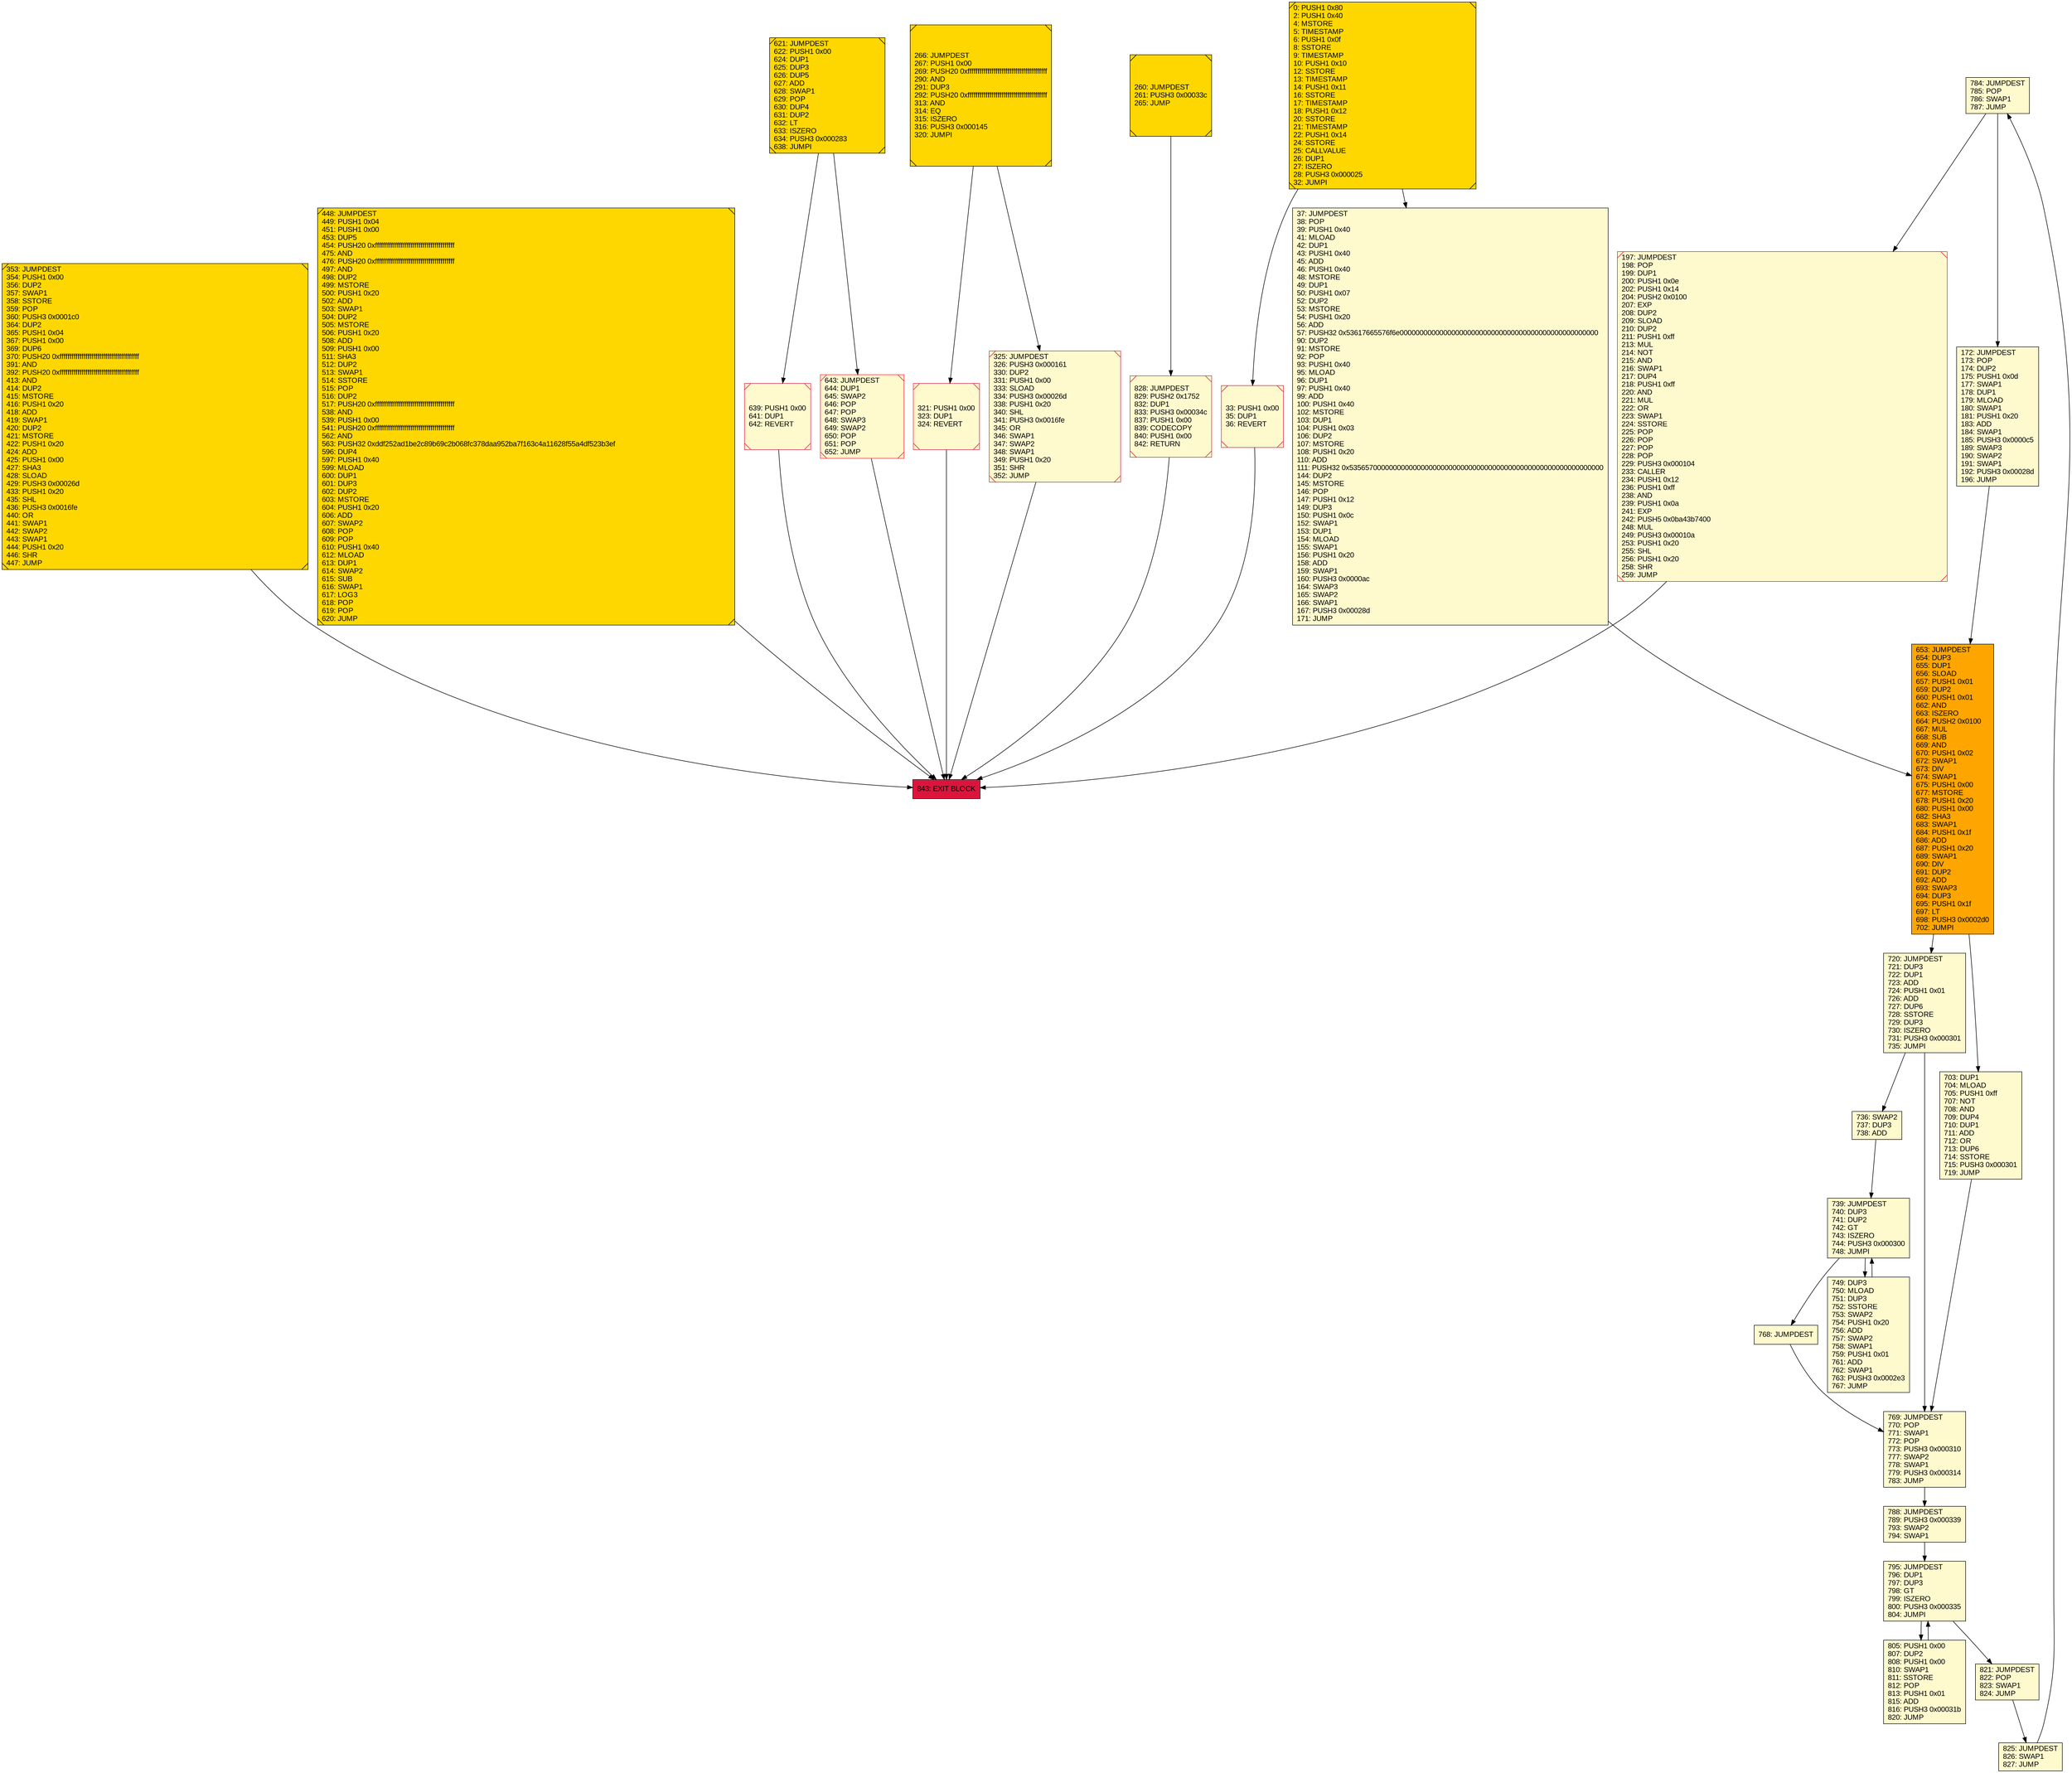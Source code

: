 digraph G {
bgcolor=transparent rankdir=UD;
node [shape=box style=filled color=black fillcolor=white fontname=arial fontcolor=black];
33 [label="33: PUSH1 0x00\l35: DUP1\l36: REVERT\l" fillcolor=lemonchiffon shape=Msquare color=crimson ];
172 [label="172: JUMPDEST\l173: POP\l174: DUP2\l175: PUSH1 0x0d\l177: SWAP1\l178: DUP1\l179: MLOAD\l180: SWAP1\l181: PUSH1 0x20\l183: ADD\l184: SWAP1\l185: PUSH3 0x0000c5\l189: SWAP3\l190: SWAP2\l191: SWAP1\l192: PUSH3 0x00028d\l196: JUMP\l" fillcolor=lemonchiffon ];
784 [label="784: JUMPDEST\l785: POP\l786: SWAP1\l787: JUMP\l" fillcolor=lemonchiffon ];
720 [label="720: JUMPDEST\l721: DUP3\l722: DUP1\l723: ADD\l724: PUSH1 0x01\l726: ADD\l727: DUP6\l728: SSTORE\l729: DUP3\l730: ISZERO\l731: PUSH3 0x000301\l735: JUMPI\l" fillcolor=lemonchiffon ];
353 [label="353: JUMPDEST\l354: PUSH1 0x00\l356: DUP2\l357: SWAP1\l358: SSTORE\l359: POP\l360: PUSH3 0x0001c0\l364: DUP2\l365: PUSH1 0x04\l367: PUSH1 0x00\l369: DUP6\l370: PUSH20 0xffffffffffffffffffffffffffffffffffffffff\l391: AND\l392: PUSH20 0xffffffffffffffffffffffffffffffffffffffff\l413: AND\l414: DUP2\l415: MSTORE\l416: PUSH1 0x20\l418: ADD\l419: SWAP1\l420: DUP2\l421: MSTORE\l422: PUSH1 0x20\l424: ADD\l425: PUSH1 0x00\l427: SHA3\l428: SLOAD\l429: PUSH3 0x00026d\l433: PUSH1 0x20\l435: SHL\l436: PUSH3 0x0016fe\l440: OR\l441: SWAP1\l442: SWAP2\l443: SWAP1\l444: PUSH1 0x20\l446: SHR\l447: JUMP\l" fillcolor=lemonchiffon shape=Msquare fillcolor=gold ];
843 [label="843: EXIT BLOCK\l" fillcolor=crimson ];
448 [label="448: JUMPDEST\l449: PUSH1 0x04\l451: PUSH1 0x00\l453: DUP5\l454: PUSH20 0xffffffffffffffffffffffffffffffffffffffff\l475: AND\l476: PUSH20 0xffffffffffffffffffffffffffffffffffffffff\l497: AND\l498: DUP2\l499: MSTORE\l500: PUSH1 0x20\l502: ADD\l503: SWAP1\l504: DUP2\l505: MSTORE\l506: PUSH1 0x20\l508: ADD\l509: PUSH1 0x00\l511: SHA3\l512: DUP2\l513: SWAP1\l514: SSTORE\l515: POP\l516: DUP2\l517: PUSH20 0xffffffffffffffffffffffffffffffffffffffff\l538: AND\l539: PUSH1 0x00\l541: PUSH20 0xffffffffffffffffffffffffffffffffffffffff\l562: AND\l563: PUSH32 0xddf252ad1be2c89b69c2b068fc378daa952ba7f163c4a11628f55a4df523b3ef\l596: DUP4\l597: PUSH1 0x40\l599: MLOAD\l600: DUP1\l601: DUP3\l602: DUP2\l603: MSTORE\l604: PUSH1 0x20\l606: ADD\l607: SWAP2\l608: POP\l609: POP\l610: PUSH1 0x40\l612: MLOAD\l613: DUP1\l614: SWAP2\l615: SUB\l616: SWAP1\l617: LOG3\l618: POP\l619: POP\l620: JUMP\l" fillcolor=lemonchiffon shape=Msquare fillcolor=gold ];
825 [label="825: JUMPDEST\l826: SWAP1\l827: JUMP\l" fillcolor=lemonchiffon ];
768 [label="768: JUMPDEST\l" fillcolor=lemonchiffon ];
749 [label="749: DUP3\l750: MLOAD\l751: DUP3\l752: SSTORE\l753: SWAP2\l754: PUSH1 0x20\l756: ADD\l757: SWAP2\l758: SWAP1\l759: PUSH1 0x01\l761: ADD\l762: SWAP1\l763: PUSH3 0x0002e3\l767: JUMP\l" fillcolor=lemonchiffon ];
703 [label="703: DUP1\l704: MLOAD\l705: PUSH1 0xff\l707: NOT\l708: AND\l709: DUP4\l710: DUP1\l711: ADD\l712: OR\l713: DUP6\l714: SSTORE\l715: PUSH3 0x000301\l719: JUMP\l" fillcolor=lemonchiffon ];
828 [label="828: JUMPDEST\l829: PUSH2 0x1752\l832: DUP1\l833: PUSH3 0x00034c\l837: PUSH1 0x00\l839: CODECOPY\l840: PUSH1 0x00\l842: RETURN\l" fillcolor=lemonchiffon shape=Msquare color=crimson ];
769 [label="769: JUMPDEST\l770: POP\l771: SWAP1\l772: POP\l773: PUSH3 0x000310\l777: SWAP2\l778: SWAP1\l779: PUSH3 0x000314\l783: JUMP\l" fillcolor=lemonchiffon ];
788 [label="788: JUMPDEST\l789: PUSH3 0x000339\l793: SWAP2\l794: SWAP1\l" fillcolor=lemonchiffon ];
260 [label="260: JUMPDEST\l261: PUSH3 0x00033c\l265: JUMP\l" fillcolor=lemonchiffon shape=Msquare fillcolor=gold ];
621 [label="621: JUMPDEST\l622: PUSH1 0x00\l624: DUP1\l625: DUP3\l626: DUP5\l627: ADD\l628: SWAP1\l629: POP\l630: DUP4\l631: DUP2\l632: LT\l633: ISZERO\l634: PUSH3 0x000283\l638: JUMPI\l" fillcolor=lemonchiffon shape=Msquare fillcolor=gold ];
639 [label="639: PUSH1 0x00\l641: DUP1\l642: REVERT\l" fillcolor=lemonchiffon shape=Msquare color=crimson ];
37 [label="37: JUMPDEST\l38: POP\l39: PUSH1 0x40\l41: MLOAD\l42: DUP1\l43: PUSH1 0x40\l45: ADD\l46: PUSH1 0x40\l48: MSTORE\l49: DUP1\l50: PUSH1 0x07\l52: DUP2\l53: MSTORE\l54: PUSH1 0x20\l56: ADD\l57: PUSH32 0x53617665576f6e00000000000000000000000000000000000000000000000000\l90: DUP2\l91: MSTORE\l92: POP\l93: PUSH1 0x40\l95: MLOAD\l96: DUP1\l97: PUSH1 0x40\l99: ADD\l100: PUSH1 0x40\l102: MSTORE\l103: DUP1\l104: PUSH1 0x03\l106: DUP2\l107: MSTORE\l108: PUSH1 0x20\l110: ADD\l111: PUSH32 0x5356570000000000000000000000000000000000000000000000000000000000\l144: DUP2\l145: MSTORE\l146: POP\l147: PUSH1 0x12\l149: DUP3\l150: PUSH1 0x0c\l152: SWAP1\l153: DUP1\l154: MLOAD\l155: SWAP1\l156: PUSH1 0x20\l158: ADD\l159: SWAP1\l160: PUSH3 0x0000ac\l164: SWAP3\l165: SWAP2\l166: SWAP1\l167: PUSH3 0x00028d\l171: JUMP\l" fillcolor=lemonchiffon ];
321 [label="321: PUSH1 0x00\l323: DUP1\l324: REVERT\l" fillcolor=lemonchiffon shape=Msquare color=crimson ];
805 [label="805: PUSH1 0x00\l807: DUP2\l808: PUSH1 0x00\l810: SWAP1\l811: SSTORE\l812: POP\l813: PUSH1 0x01\l815: ADD\l816: PUSH3 0x00031b\l820: JUMP\l" fillcolor=lemonchiffon ];
739 [label="739: JUMPDEST\l740: DUP3\l741: DUP2\l742: GT\l743: ISZERO\l744: PUSH3 0x000300\l748: JUMPI\l" fillcolor=lemonchiffon ];
736 [label="736: SWAP2\l737: DUP3\l738: ADD\l" fillcolor=lemonchiffon ];
821 [label="821: JUMPDEST\l822: POP\l823: SWAP1\l824: JUMP\l" fillcolor=lemonchiffon ];
197 [label="197: JUMPDEST\l198: POP\l199: DUP1\l200: PUSH1 0x0e\l202: PUSH1 0x14\l204: PUSH2 0x0100\l207: EXP\l208: DUP2\l209: SLOAD\l210: DUP2\l211: PUSH1 0xff\l213: MUL\l214: NOT\l215: AND\l216: SWAP1\l217: DUP4\l218: PUSH1 0xff\l220: AND\l221: MUL\l222: OR\l223: SWAP1\l224: SSTORE\l225: POP\l226: POP\l227: POP\l228: POP\l229: PUSH3 0x000104\l233: CALLER\l234: PUSH1 0x12\l236: PUSH1 0xff\l238: AND\l239: PUSH1 0x0a\l241: EXP\l242: PUSH5 0x0ba43b7400\l248: MUL\l249: PUSH3 0x00010a\l253: PUSH1 0x20\l255: SHL\l256: PUSH1 0x20\l258: SHR\l259: JUMP\l" fillcolor=lemonchiffon shape=Msquare color=crimson ];
795 [label="795: JUMPDEST\l796: DUP1\l797: DUP3\l798: GT\l799: ISZERO\l800: PUSH3 0x000335\l804: JUMPI\l" fillcolor=lemonchiffon ];
643 [label="643: JUMPDEST\l644: DUP1\l645: SWAP2\l646: POP\l647: POP\l648: SWAP3\l649: SWAP2\l650: POP\l651: POP\l652: JUMP\l" fillcolor=lemonchiffon shape=Msquare color=crimson ];
325 [label="325: JUMPDEST\l326: PUSH3 0x000161\l330: DUP2\l331: PUSH1 0x00\l333: SLOAD\l334: PUSH3 0x00026d\l338: PUSH1 0x20\l340: SHL\l341: PUSH3 0x0016fe\l345: OR\l346: SWAP1\l347: SWAP2\l348: SWAP1\l349: PUSH1 0x20\l351: SHR\l352: JUMP\l" fillcolor=lemonchiffon shape=Msquare color=crimson ];
0 [label="0: PUSH1 0x80\l2: PUSH1 0x40\l4: MSTORE\l5: TIMESTAMP\l6: PUSH1 0x0f\l8: SSTORE\l9: TIMESTAMP\l10: PUSH1 0x10\l12: SSTORE\l13: TIMESTAMP\l14: PUSH1 0x11\l16: SSTORE\l17: TIMESTAMP\l18: PUSH1 0x12\l20: SSTORE\l21: TIMESTAMP\l22: PUSH1 0x14\l24: SSTORE\l25: CALLVALUE\l26: DUP1\l27: ISZERO\l28: PUSH3 0x000025\l32: JUMPI\l" fillcolor=lemonchiffon shape=Msquare fillcolor=gold ];
266 [label="266: JUMPDEST\l267: PUSH1 0x00\l269: PUSH20 0xffffffffffffffffffffffffffffffffffffffff\l290: AND\l291: DUP3\l292: PUSH20 0xffffffffffffffffffffffffffffffffffffffff\l313: AND\l314: EQ\l315: ISZERO\l316: PUSH3 0x000145\l320: JUMPI\l" fillcolor=lemonchiffon shape=Msquare fillcolor=gold ];
653 [label="653: JUMPDEST\l654: DUP3\l655: DUP1\l656: SLOAD\l657: PUSH1 0x01\l659: DUP2\l660: PUSH1 0x01\l662: AND\l663: ISZERO\l664: PUSH2 0x0100\l667: MUL\l668: SUB\l669: AND\l670: PUSH1 0x02\l672: SWAP1\l673: DIV\l674: SWAP1\l675: PUSH1 0x00\l677: MSTORE\l678: PUSH1 0x20\l680: PUSH1 0x00\l682: SHA3\l683: SWAP1\l684: PUSH1 0x1f\l686: ADD\l687: PUSH1 0x20\l689: SWAP1\l690: DIV\l691: DUP2\l692: ADD\l693: SWAP3\l694: DUP3\l695: PUSH1 0x1f\l697: LT\l698: PUSH3 0x0002d0\l702: JUMPI\l" fillcolor=orange ];
784 -> 172;
769 -> 788;
736 -> 739;
621 -> 639;
448 -> 843;
703 -> 769;
260 -> 828;
795 -> 821;
33 -> 843;
266 -> 325;
795 -> 805;
805 -> 795;
825 -> 784;
353 -> 843;
639 -> 843;
768 -> 769;
828 -> 843;
720 -> 769;
266 -> 321;
37 -> 653;
720 -> 736;
0 -> 37;
643 -> 843;
197 -> 843;
821 -> 825;
321 -> 843;
739 -> 768;
784 -> 197;
653 -> 703;
739 -> 749;
749 -> 739;
621 -> 643;
788 -> 795;
325 -> 843;
0 -> 33;
653 -> 720;
172 -> 653;
}